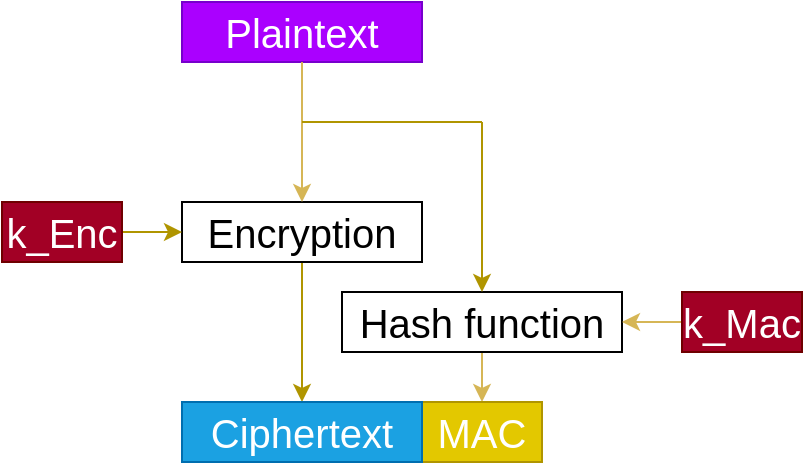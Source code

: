 <mxfile version="12.1.3" type="device" pages="1"><diagram id="mRkDb5vTkKj4pFOga1zp" name="Seite-1"><mxGraphModel dx="1248" dy="684" grid="1" gridSize="10" guides="1" tooltips="1" connect="1" arrows="1" fold="1" page="1" pageScale="1" pageWidth="827" pageHeight="1169" math="0" shadow="0"><root><mxCell id="0"/><mxCell id="1" parent="0"/><mxCell id="S2_ClJpDpAwABqunabtZ-20" style="edgeStyle=orthogonalEdgeStyle;rounded=0;orthogonalLoop=1;jettySize=auto;html=1;exitX=0.5;exitY=1;exitDx=0;exitDy=0;strokeWidth=1;fillColor=#e3c800;strokeColor=#B09500;" parent="1" source="S2_ClJpDpAwABqunabtZ-3" edge="1"><mxGeometry relative="1" as="geometry"><mxPoint x="260" y="260" as="targetPoint"/></mxGeometry></mxCell><mxCell id="S2_ClJpDpAwABqunabtZ-3" value="&lt;font style=&quot;font-size: 20px&quot;&gt;Encryption&lt;/font&gt;" style="rounded=0;whiteSpace=wrap;html=1;" parent="1" vertex="1"><mxGeometry x="200" y="160" width="120" height="30" as="geometry"/></mxCell><mxCell id="S2_ClJpDpAwABqunabtZ-5" value="&lt;font style=&quot;font-size: 20px&quot;&gt;Plaintext&lt;/font&gt;" style="rounded=0;whiteSpace=wrap;html=1;fillColor=#aa00ff;strokeColor=#7700CC;fontColor=#ffffff;" parent="1" vertex="1"><mxGeometry x="200" y="60" width="120" height="30" as="geometry"/></mxCell><mxCell id="S2_ClJpDpAwABqunabtZ-6" value="" style="endArrow=classic;html=1;exitX=0.5;exitY=1;exitDx=0;exitDy=0;entryX=0.5;entryY=0;entryDx=0;entryDy=0;strokeWidth=1;fillColor=#fff2cc;strokeColor=#d6b656;" parent="1" source="S2_ClJpDpAwABqunabtZ-5" target="S2_ClJpDpAwABqunabtZ-3" edge="1"><mxGeometry width="50" height="50" relative="1" as="geometry"><mxPoint x="200" y="310" as="sourcePoint"/><mxPoint x="250" y="260" as="targetPoint"/></mxGeometry></mxCell><mxCell id="S2_ClJpDpAwABqunabtZ-19" style="edgeStyle=orthogonalEdgeStyle;rounded=0;orthogonalLoop=1;jettySize=auto;html=1;exitX=1;exitY=0.5;exitDx=0;exitDy=0;entryX=0;entryY=0.5;entryDx=0;entryDy=0;strokeWidth=1;fillColor=#e3c800;strokeColor=#B09500;" parent="1" source="S2_ClJpDpAwABqunabtZ-7" target="S2_ClJpDpAwABqunabtZ-3" edge="1"><mxGeometry relative="1" as="geometry"/></mxCell><mxCell id="S2_ClJpDpAwABqunabtZ-7" value="&lt;font style=&quot;font-size: 20px&quot;&gt;k_Enc&lt;/font&gt;" style="rounded=0;whiteSpace=wrap;html=1;fillColor=#a20025;strokeColor=#6F0000;fontColor=#ffffff;" parent="1" vertex="1"><mxGeometry x="110" y="160" width="60" height="30" as="geometry"/></mxCell><mxCell id="S2_ClJpDpAwABqunabtZ-14" style="edgeStyle=orthogonalEdgeStyle;rounded=0;orthogonalLoop=1;jettySize=auto;html=1;exitX=0.5;exitY=1;exitDx=0;exitDy=0;entryX=0.5;entryY=0;entryDx=0;entryDy=0;fillColor=#fff2cc;strokeColor=#d6b656;" parent="1" source="S2_ClJpDpAwABqunabtZ-11" target="S2_ClJpDpAwABqunabtZ-12" edge="1"><mxGeometry relative="1" as="geometry"/></mxCell><mxCell id="S2_ClJpDpAwABqunabtZ-11" value="&lt;font style=&quot;font-size: 20px&quot;&gt;Hash function&lt;/font&gt;" style="rounded=0;whiteSpace=wrap;html=1;" parent="1" vertex="1"><mxGeometry x="280" y="205" width="140" height="30" as="geometry"/></mxCell><mxCell id="S2_ClJpDpAwABqunabtZ-12" value="&lt;font style=&quot;font-size: 20px&quot;&gt;MAC&lt;/font&gt;" style="rounded=0;whiteSpace=wrap;html=1;fillColor=#e3c800;strokeColor=#B09500;fontColor=#ffffff;" parent="1" vertex="1"><mxGeometry x="320" y="260" width="60" height="30" as="geometry"/></mxCell><mxCell id="S2_ClJpDpAwABqunabtZ-16" style="edgeStyle=orthogonalEdgeStyle;rounded=0;orthogonalLoop=1;jettySize=auto;html=1;exitX=0;exitY=0.5;exitDx=0;exitDy=0;entryX=1;entryY=0.5;entryDx=0;entryDy=0;fillColor=#fff2cc;strokeColor=#d6b656;" parent="1" source="S2_ClJpDpAwABqunabtZ-13" target="S2_ClJpDpAwABqunabtZ-11" edge="1"><mxGeometry relative="1" as="geometry"/></mxCell><mxCell id="S2_ClJpDpAwABqunabtZ-13" value="&lt;font style=&quot;font-size: 20px&quot;&gt;k_Mac&lt;/font&gt;" style="rounded=0;whiteSpace=wrap;html=1;fillColor=#a20025;strokeColor=#6F0000;fontColor=#ffffff;" parent="1" vertex="1"><mxGeometry x="450" y="205" width="60" height="30" as="geometry"/></mxCell><mxCell id="S2_ClJpDpAwABqunabtZ-21" value="" style="endArrow=none;html=1;strokeWidth=1;fillColor=#e3c800;strokeColor=#B09500;" parent="1" edge="1"><mxGeometry width="50" height="50" relative="1" as="geometry"><mxPoint x="350" y="120" as="sourcePoint"/><mxPoint x="260" y="120" as="targetPoint"/></mxGeometry></mxCell><mxCell id="S2_ClJpDpAwABqunabtZ-22" value="" style="endArrow=classic;html=1;strokeWidth=1;entryX=0.5;entryY=0;entryDx=0;entryDy=0;fillColor=#e3c800;strokeColor=#B09500;" parent="1" target="S2_ClJpDpAwABqunabtZ-11" edge="1"><mxGeometry width="50" height="50" relative="1" as="geometry"><mxPoint x="350" y="120" as="sourcePoint"/><mxPoint x="160" y="310" as="targetPoint"/></mxGeometry></mxCell><mxCell id="tkYNyXC8TOSk20ZtXw7u-1" value="&lt;font style=&quot;font-size: 20px&quot;&gt;Ciphertext&lt;/font&gt;" style="rounded=0;whiteSpace=wrap;html=1;fillColor=#1ba1e2;strokeColor=#006EAF;fontColor=#ffffff;" vertex="1" parent="1"><mxGeometry x="200" y="260" width="120" height="30" as="geometry"/></mxCell></root></mxGraphModel></diagram></mxfile>